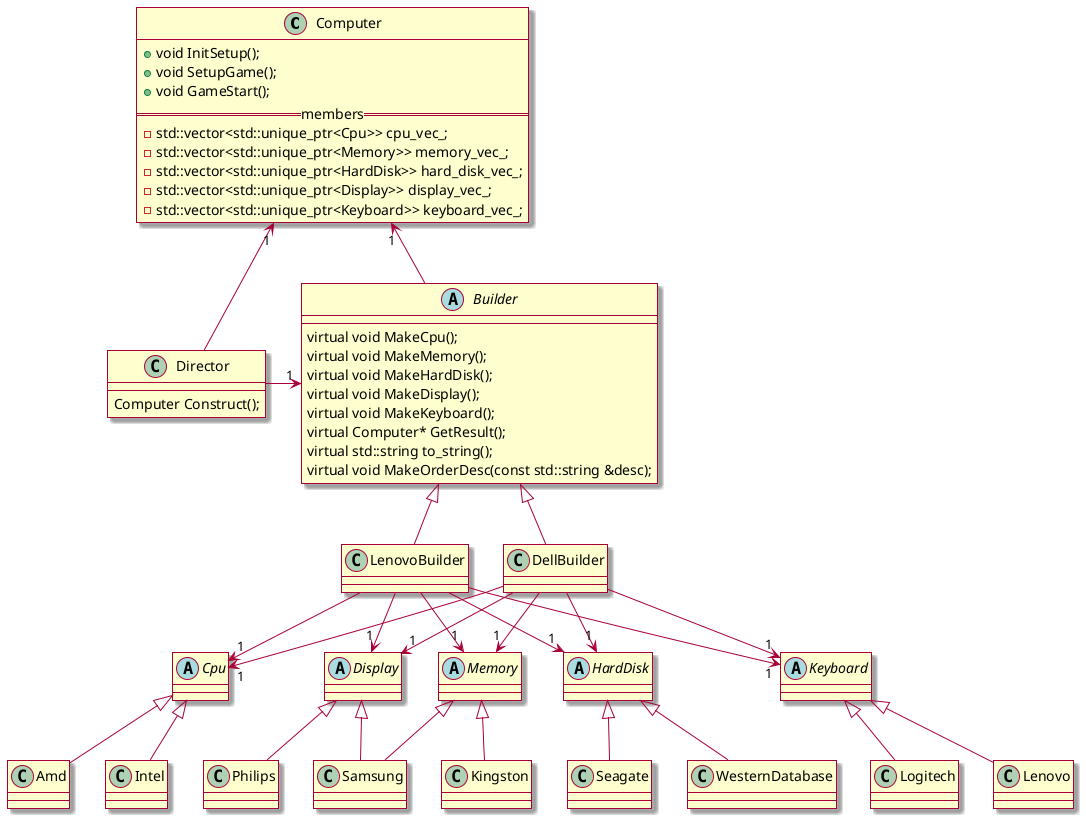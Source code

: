 @startuml
skin rose

 class Computer {
    + void InitSetup();
    + void SetupGame();
    + void GameStart();
    ==members==
    - std::vector<std::unique_ptr<Cpu>> cpu_vec_;
    - std::vector<std::unique_ptr<Memory>> memory_vec_;
    - std::vector<std::unique_ptr<HardDisk>> hard_disk_vec_;
    - std::vector<std::unique_ptr<Display>> display_vec_;
    - std::vector<std::unique_ptr<Keyboard>> keyboard_vec_;
}
abstract class Builder {
    virtual void MakeCpu();
    virtual void MakeMemory();
    virtual void MakeHardDisk();
    virtual void MakeDisplay();
    virtual void MakeKeyboard();
    virtual Computer* GetResult();
    virtual std::string to_string();
    virtual void MakeOrderDesc(const std::string &desc);
}
Builder -u-> "1" Computer

class LenovoBuilder extends Builder
class DellBuilder extends Builder
class Director {
    Computer Construct();
}
Director -r-> "1" Builder
Director -u-> "1" Computer

abstract class Cpu
class Intel extends Cpu
class Amd extends Cpu

abstract class Memory
class Samsung extends Memory
class Kingston extends Memory

abstract class HardDisk
class WesternDatabase extends HardDisk
class Seagate extends HardDisk

abstract class Display
class Samsung extends Display
class Philips extends Display

abstract class Keyboard
class Lenovo extends Keyboard
class Logitech extends Keyboard

LenovoBuilder --> "1" Cpu
LenovoBuilder --> "1" Memory
LenovoBuilder --> "1" HardDisk
LenovoBuilder --> "1" Display
LenovoBuilder --> "1" Keyboard

DellBuilder --> "1" Cpu
DellBuilder --> "1" Memory
DellBuilder --> "1" HardDisk
DellBuilder --> "1" Display
DellBuilder --> "1" Keyboard

@enduml